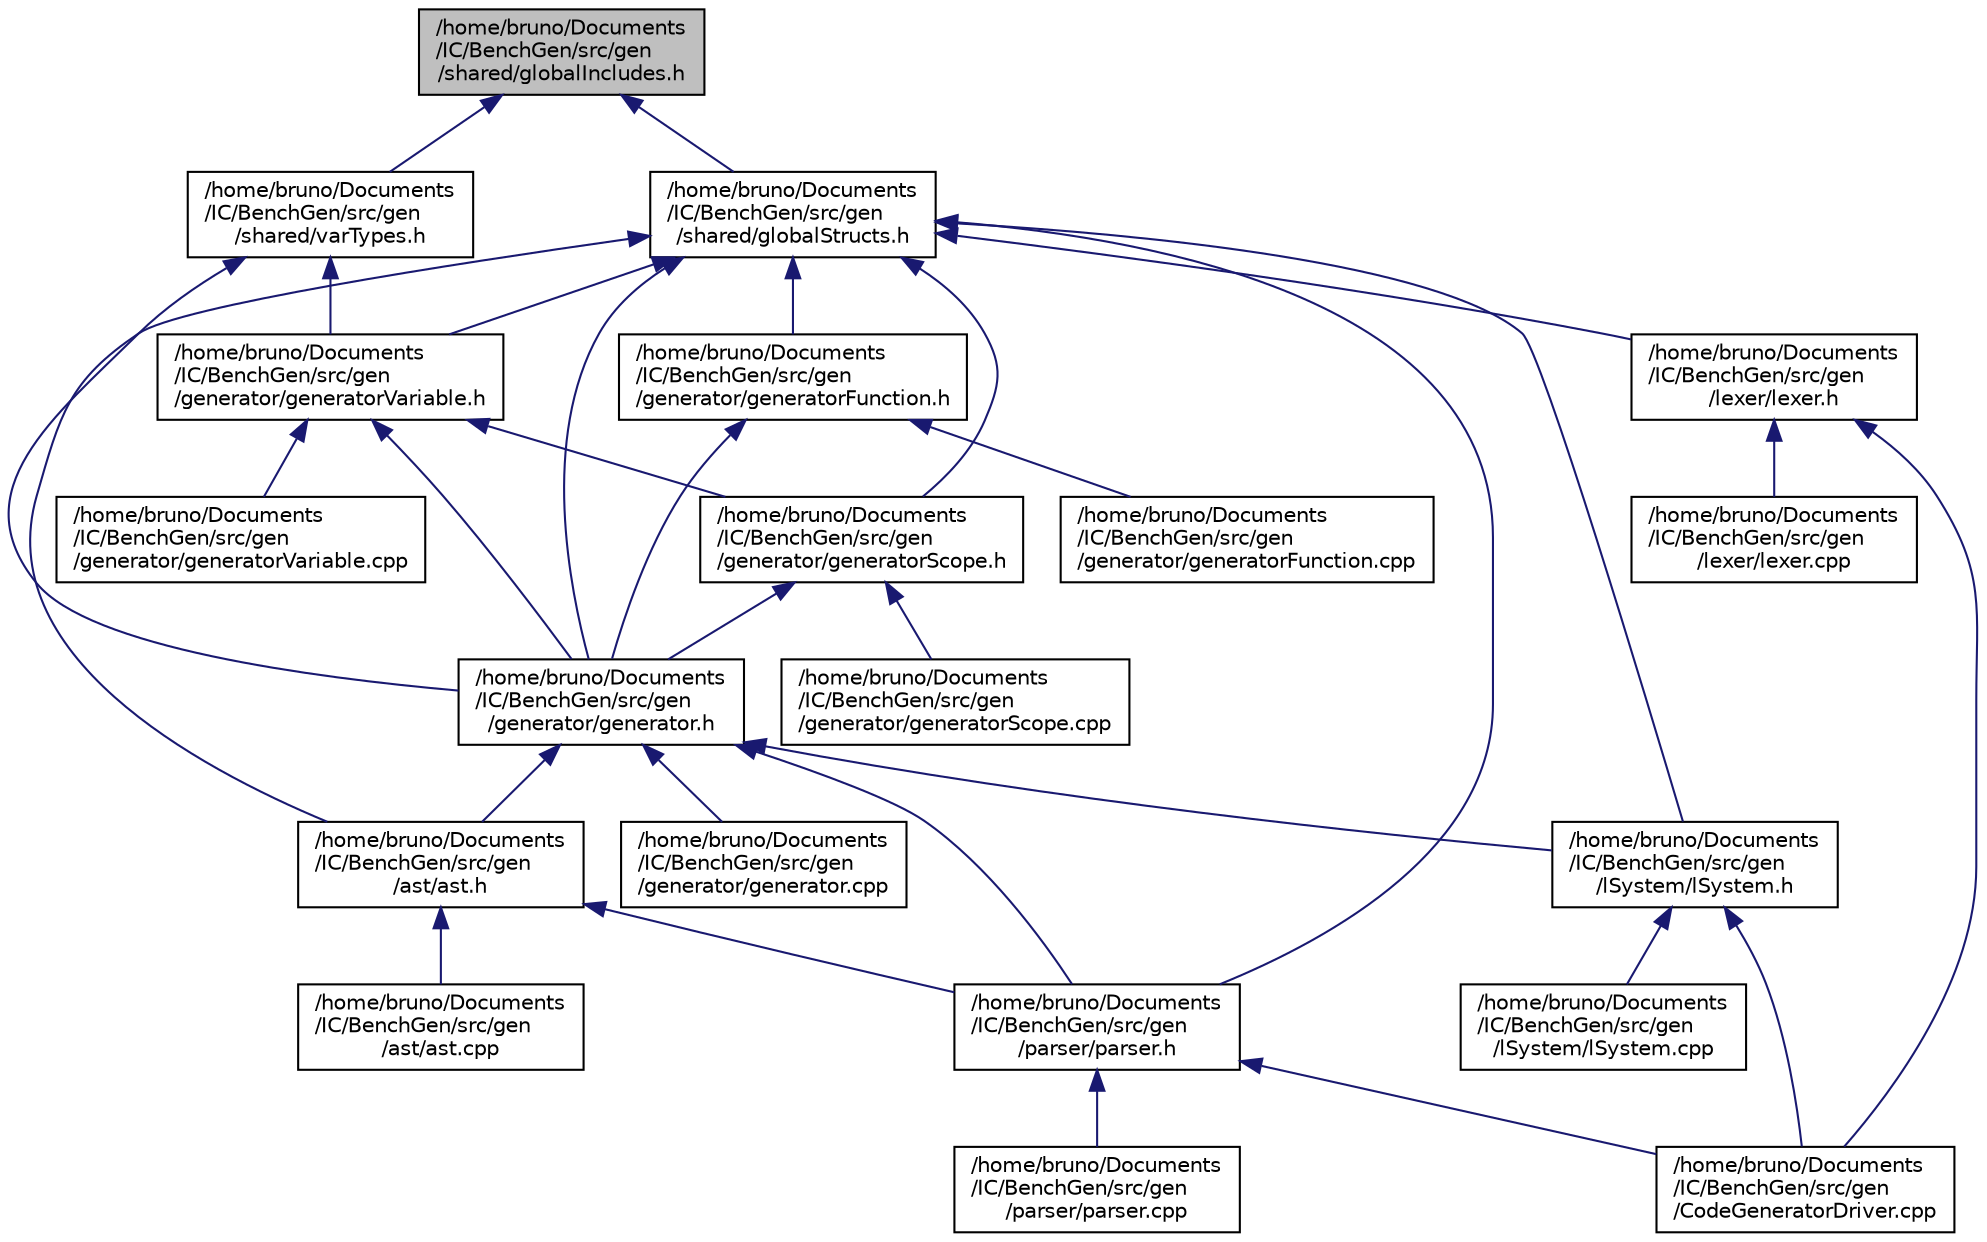 digraph "/home/bruno/Documents/IC/BenchGen/src/gen/shared/globalIncludes.h"
{
 // LATEX_PDF_SIZE
  edge [fontname="Helvetica",fontsize="10",labelfontname="Helvetica",labelfontsize="10"];
  node [fontname="Helvetica",fontsize="10",shape=record];
  Node1 [label="/home/bruno/Documents\l/IC/BenchGen/src/gen\l/shared/globalIncludes.h",height=0.2,width=0.4,color="black", fillcolor="grey75", style="filled", fontcolor="black",tooltip=" "];
  Node1 -> Node2 [dir="back",color="midnightblue",fontsize="10",style="solid"];
  Node2 [label="/home/bruno/Documents\l/IC/BenchGen/src/gen\l/shared/globalStructs.h",height=0.2,width=0.4,color="black", fillcolor="white", style="filled",URL="$globalStructs_8h.html",tooltip=" "];
  Node2 -> Node3 [dir="back",color="midnightblue",fontsize="10",style="solid"];
  Node3 [label="/home/bruno/Documents\l/IC/BenchGen/src/gen\l/ast/ast.h",height=0.2,width=0.4,color="black", fillcolor="white", style="filled",URL="$ast_8h.html",tooltip=" "];
  Node3 -> Node4 [dir="back",color="midnightblue",fontsize="10",style="solid"];
  Node4 [label="/home/bruno/Documents\l/IC/BenchGen/src/gen\l/ast/ast.cpp",height=0.2,width=0.4,color="black", fillcolor="white", style="filled",URL="$ast_8cpp.html",tooltip=" "];
  Node3 -> Node5 [dir="back",color="midnightblue",fontsize="10",style="solid"];
  Node5 [label="/home/bruno/Documents\l/IC/BenchGen/src/gen\l/parser/parser.h",height=0.2,width=0.4,color="black", fillcolor="white", style="filled",URL="$parser_8h.html",tooltip=" "];
  Node5 -> Node6 [dir="back",color="midnightblue",fontsize="10",style="solid"];
  Node6 [label="/home/bruno/Documents\l/IC/BenchGen/src/gen\l/parser/parser.cpp",height=0.2,width=0.4,color="black", fillcolor="white", style="filled",URL="$parser_8cpp.html",tooltip=" "];
  Node5 -> Node7 [dir="back",color="midnightblue",fontsize="10",style="solid"];
  Node7 [label="/home/bruno/Documents\l/IC/BenchGen/src/gen\l/CodeGeneratorDriver.cpp",height=0.2,width=0.4,color="black", fillcolor="white", style="filled",URL="$CodeGeneratorDriver_8cpp.html",tooltip=" "];
  Node2 -> Node8 [dir="back",color="midnightblue",fontsize="10",style="solid"];
  Node8 [label="/home/bruno/Documents\l/IC/BenchGen/src/gen\l/generator/generator.h",height=0.2,width=0.4,color="black", fillcolor="white", style="filled",URL="$generator_8h.html",tooltip=" "];
  Node8 -> Node3 [dir="back",color="midnightblue",fontsize="10",style="solid"];
  Node8 -> Node9 [dir="back",color="midnightblue",fontsize="10",style="solid"];
  Node9 [label="/home/bruno/Documents\l/IC/BenchGen/src/gen\l/generator/generator.cpp",height=0.2,width=0.4,color="black", fillcolor="white", style="filled",URL="$generator_8cpp.html",tooltip=" "];
  Node8 -> Node10 [dir="back",color="midnightblue",fontsize="10",style="solid"];
  Node10 [label="/home/bruno/Documents\l/IC/BenchGen/src/gen\l/lSystem/lSystem.h",height=0.2,width=0.4,color="black", fillcolor="white", style="filled",URL="$lSystem_8h.html",tooltip=" "];
  Node10 -> Node11 [dir="back",color="midnightblue",fontsize="10",style="solid"];
  Node11 [label="/home/bruno/Documents\l/IC/BenchGen/src/gen\l/lSystem/lSystem.cpp",height=0.2,width=0.4,color="black", fillcolor="white", style="filled",URL="$lSystem_8cpp.html",tooltip=" "];
  Node10 -> Node7 [dir="back",color="midnightblue",fontsize="10",style="solid"];
  Node8 -> Node5 [dir="back",color="midnightblue",fontsize="10",style="solid"];
  Node2 -> Node12 [dir="back",color="midnightblue",fontsize="10",style="solid"];
  Node12 [label="/home/bruno/Documents\l/IC/BenchGen/src/gen\l/generator/generatorFunction.h",height=0.2,width=0.4,color="black", fillcolor="white", style="filled",URL="$generatorFunction_8h.html",tooltip=" "];
  Node12 -> Node8 [dir="back",color="midnightblue",fontsize="10",style="solid"];
  Node12 -> Node13 [dir="back",color="midnightblue",fontsize="10",style="solid"];
  Node13 [label="/home/bruno/Documents\l/IC/BenchGen/src/gen\l/generator/generatorFunction.cpp",height=0.2,width=0.4,color="black", fillcolor="white", style="filled",URL="$generatorFunction_8cpp.html",tooltip=" "];
  Node2 -> Node14 [dir="back",color="midnightblue",fontsize="10",style="solid"];
  Node14 [label="/home/bruno/Documents\l/IC/BenchGen/src/gen\l/generator/generatorScope.h",height=0.2,width=0.4,color="black", fillcolor="white", style="filled",URL="$generatorScope_8h.html",tooltip=" "];
  Node14 -> Node8 [dir="back",color="midnightblue",fontsize="10",style="solid"];
  Node14 -> Node15 [dir="back",color="midnightblue",fontsize="10",style="solid"];
  Node15 [label="/home/bruno/Documents\l/IC/BenchGen/src/gen\l/generator/generatorScope.cpp",height=0.2,width=0.4,color="black", fillcolor="white", style="filled",URL="$generatorScope_8cpp.html",tooltip=" "];
  Node2 -> Node16 [dir="back",color="midnightblue",fontsize="10",style="solid"];
  Node16 [label="/home/bruno/Documents\l/IC/BenchGen/src/gen\l/generator/generatorVariable.h",height=0.2,width=0.4,color="black", fillcolor="white", style="filled",URL="$generatorVariable_8h.html",tooltip=" "];
  Node16 -> Node8 [dir="back",color="midnightblue",fontsize="10",style="solid"];
  Node16 -> Node14 [dir="back",color="midnightblue",fontsize="10",style="solid"];
  Node16 -> Node17 [dir="back",color="midnightblue",fontsize="10",style="solid"];
  Node17 [label="/home/bruno/Documents\l/IC/BenchGen/src/gen\l/generator/generatorVariable.cpp",height=0.2,width=0.4,color="black", fillcolor="white", style="filled",URL="$generatorVariable_8cpp.html",tooltip=" "];
  Node2 -> Node18 [dir="back",color="midnightblue",fontsize="10",style="solid"];
  Node18 [label="/home/bruno/Documents\l/IC/BenchGen/src/gen\l/lexer/lexer.h",height=0.2,width=0.4,color="black", fillcolor="white", style="filled",URL="$lexer_8h.html",tooltip=" "];
  Node18 -> Node19 [dir="back",color="midnightblue",fontsize="10",style="solid"];
  Node19 [label="/home/bruno/Documents\l/IC/BenchGen/src/gen\l/lexer/lexer.cpp",height=0.2,width=0.4,color="black", fillcolor="white", style="filled",URL="$lexer_8cpp.html",tooltip=" "];
  Node18 -> Node7 [dir="back",color="midnightblue",fontsize="10",style="solid"];
  Node2 -> Node10 [dir="back",color="midnightblue",fontsize="10",style="solid"];
  Node2 -> Node5 [dir="back",color="midnightblue",fontsize="10",style="solid"];
  Node1 -> Node20 [dir="back",color="midnightblue",fontsize="10",style="solid"];
  Node20 [label="/home/bruno/Documents\l/IC/BenchGen/src/gen\l/shared/varTypes.h",height=0.2,width=0.4,color="black", fillcolor="white", style="filled",URL="$varTypes_8h.html",tooltip=" "];
  Node20 -> Node8 [dir="back",color="midnightblue",fontsize="10",style="solid"];
  Node20 -> Node16 [dir="back",color="midnightblue",fontsize="10",style="solid"];
}
